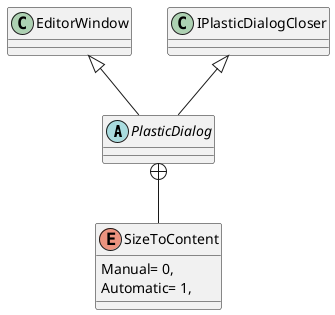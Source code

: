 @startuml
abstract class PlasticDialog {
}
enum SizeToContent {
    Manual= 0,
    Automatic= 1,
}
EditorWindow <|-- PlasticDialog
IPlasticDialogCloser <|-- PlasticDialog
PlasticDialog +-- SizeToContent
@enduml
